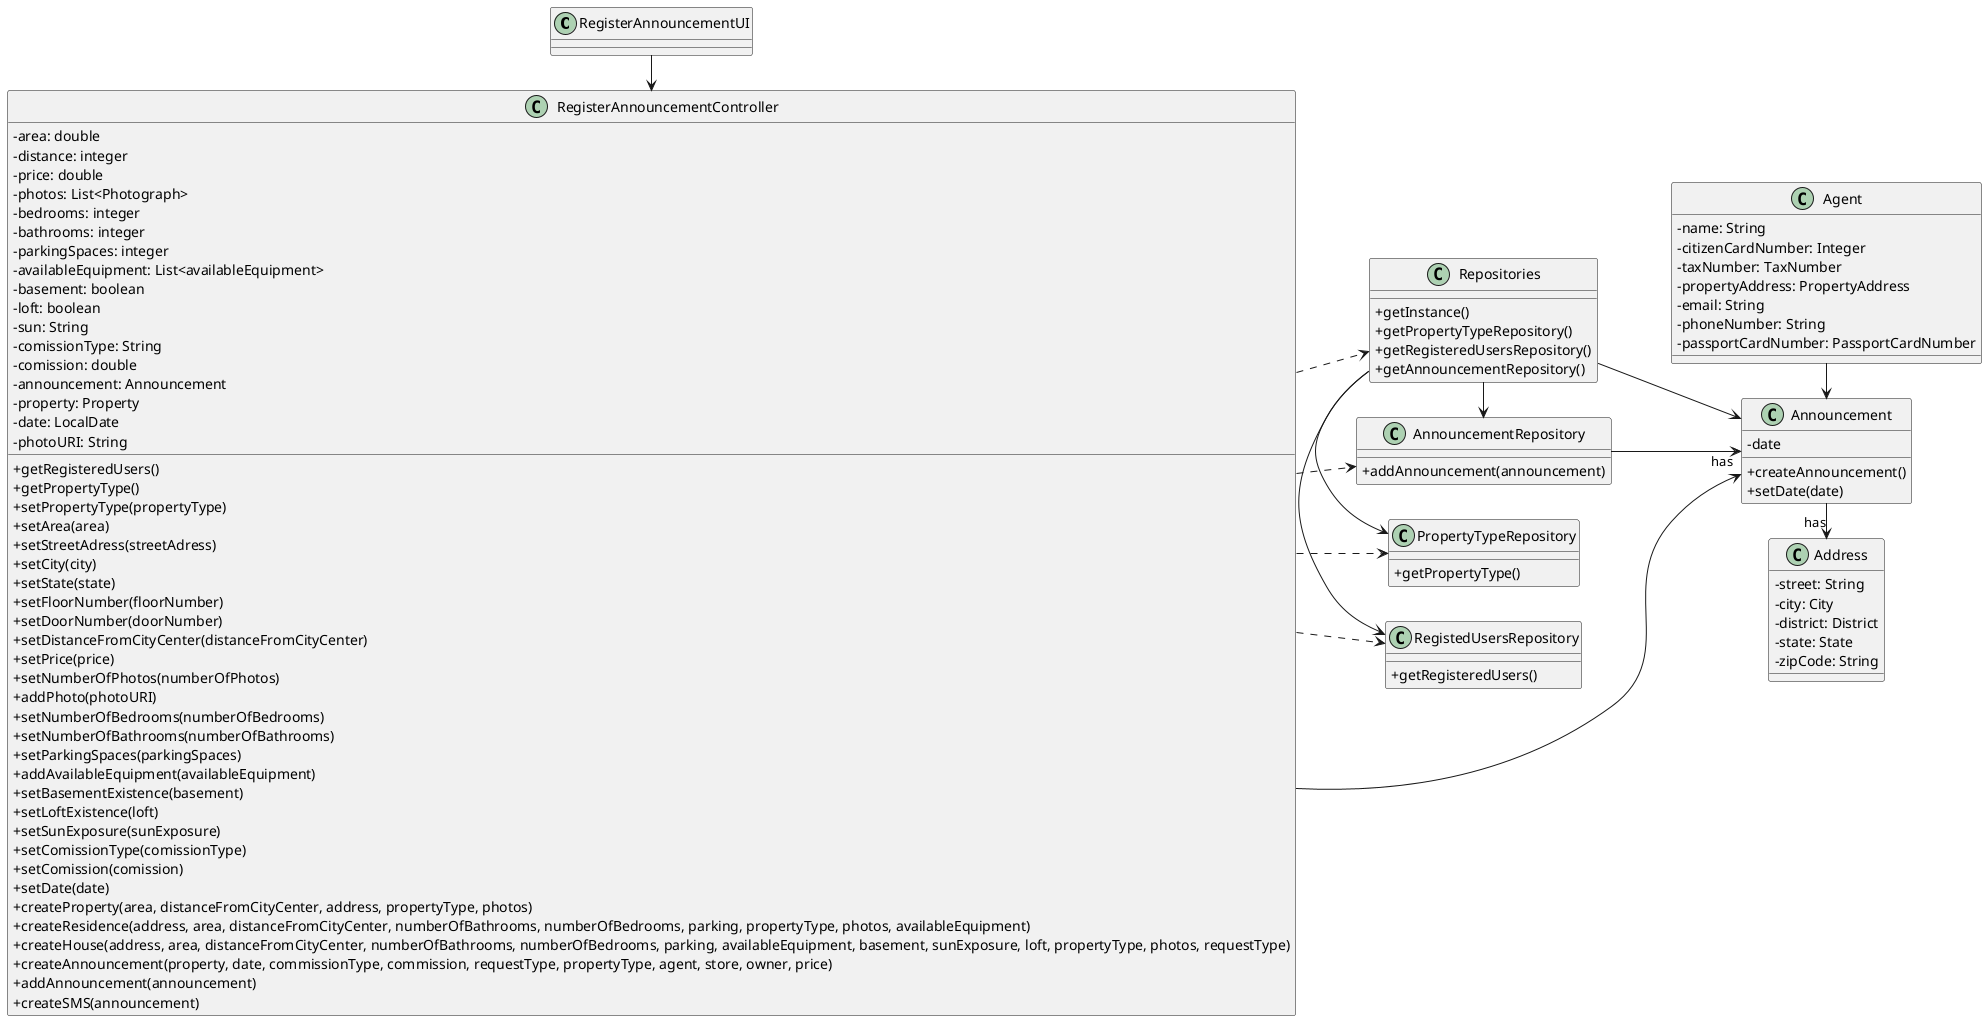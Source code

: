 @startuml
'skinparam monochrome true
skinparam packageStyle rectangle
skinparam shadowing false
skinparam linetype polyline
skinparam linetype orto

skinparam classAttributeIconSize 0

left to right direction

class RegisterAnnouncementUI

class RegisterAnnouncementController
{
    -area: double
    -distance: integer
    -price: double
    -photos: List<Photograph>
    -bedrooms: integer
    -bathrooms: integer
    -parkingSpaces: integer
    -availableEquipment: List<availableEquipment>
    -basement: boolean
    -loft: boolean
    -sun: String
    -comissionType: String
    -comission: double
    -announcement: Announcement
    -property: Property
    -date: LocalDate
    -photoURI: String
    +getRegisteredUsers()
    +getPropertyType()
    +setPropertyType(propertyType)
    +setArea(area)
    +setStreetAdress(streetAdress)
    +setCity(city)
    +setState(state)
    +setFloorNumber(floorNumber)
    +setDoorNumber(doorNumber)
    +setDistanceFromCityCenter(distanceFromCityCenter)
    +setPrice(price)
    +setNumberOfPhotos(numberOfPhotos)
    +addPhoto(photoURI)
    +setNumberOfBedrooms(numberOfBedrooms)
    +setNumberOfBathrooms(numberOfBathrooms)
    +setParkingSpaces(parkingSpaces)
    +addAvailableEquipment(availableEquipment)
    +setBasementExistence(basement)
    +setLoftExistence(loft)
    +setSunExposure(sunExposure)
    +setComissionType(comissionType)
    +setComission(comission)
    +setDate(date)
    +createProperty(area, distanceFromCityCenter, address, propertyType, photos)
    +createResidence(address, area, distanceFromCityCenter, numberOfBathrooms, numberOfBedrooms, parking, propertyType, photos, availableEquipment)
    +createHouse(address, area, distanceFromCityCenter, numberOfBathrooms, numberOfBedrooms, parking, availableEquipment, basement, sunExposure, loft, propertyType, photos, requestType)
    +createAnnouncement(property, date, commissionType, commission, requestType, propertyType, agent, store, owner, price)
    +addAnnouncement(announcement)
    +createSMS(announcement)
}

class Repositories
{
    +getInstance()
    +getPropertyTypeRepository()
    +getRegisteredUsersRepository()
    +getAnnouncementRepository()
}

class PropertyTypeRepository
{
    +getPropertyType()
}

class RegistedUsersRepository
{
    +getRegisteredUsers()
}

class Announcement
{
    -date
    +createAnnouncement()
    +setDate(date)
}

class Agent
{
    -name: String
    -citizenCardNumber: Integer
    -taxNumber: TaxNumber
    -propertyAddress: PropertyAddress
    -email: String
    -phoneNumber: String
    -passportCardNumber: PassportCardNumber
}

Class Address
{
    -street: String
    -city: City
    -district: District
    -state: State
    -zipCode: String
}

class AnnouncementRepository
{
    +addAnnouncement(announcement)
}



RegisterAnnouncementUI -> RegisterAnnouncementController
RegisterAnnouncementController .> Repositories
Repositories -> Announcement
Repositories -> RegistedUsersRepository
Repositories -> PropertyTypeRepository
Repositories -> AnnouncementRepository
RegisterAnnouncementController ---> Announcement
RegisterAnnouncementController ..> RegistedUsersRepository
RegisterAnnouncementController ..> PropertyTypeRepository
RegisterAnnouncementController ..> AnnouncementRepository
AnnouncementRepository -> "has" Announcement

Agent -> Announcement
Announcement -> "has" Address
@enduml